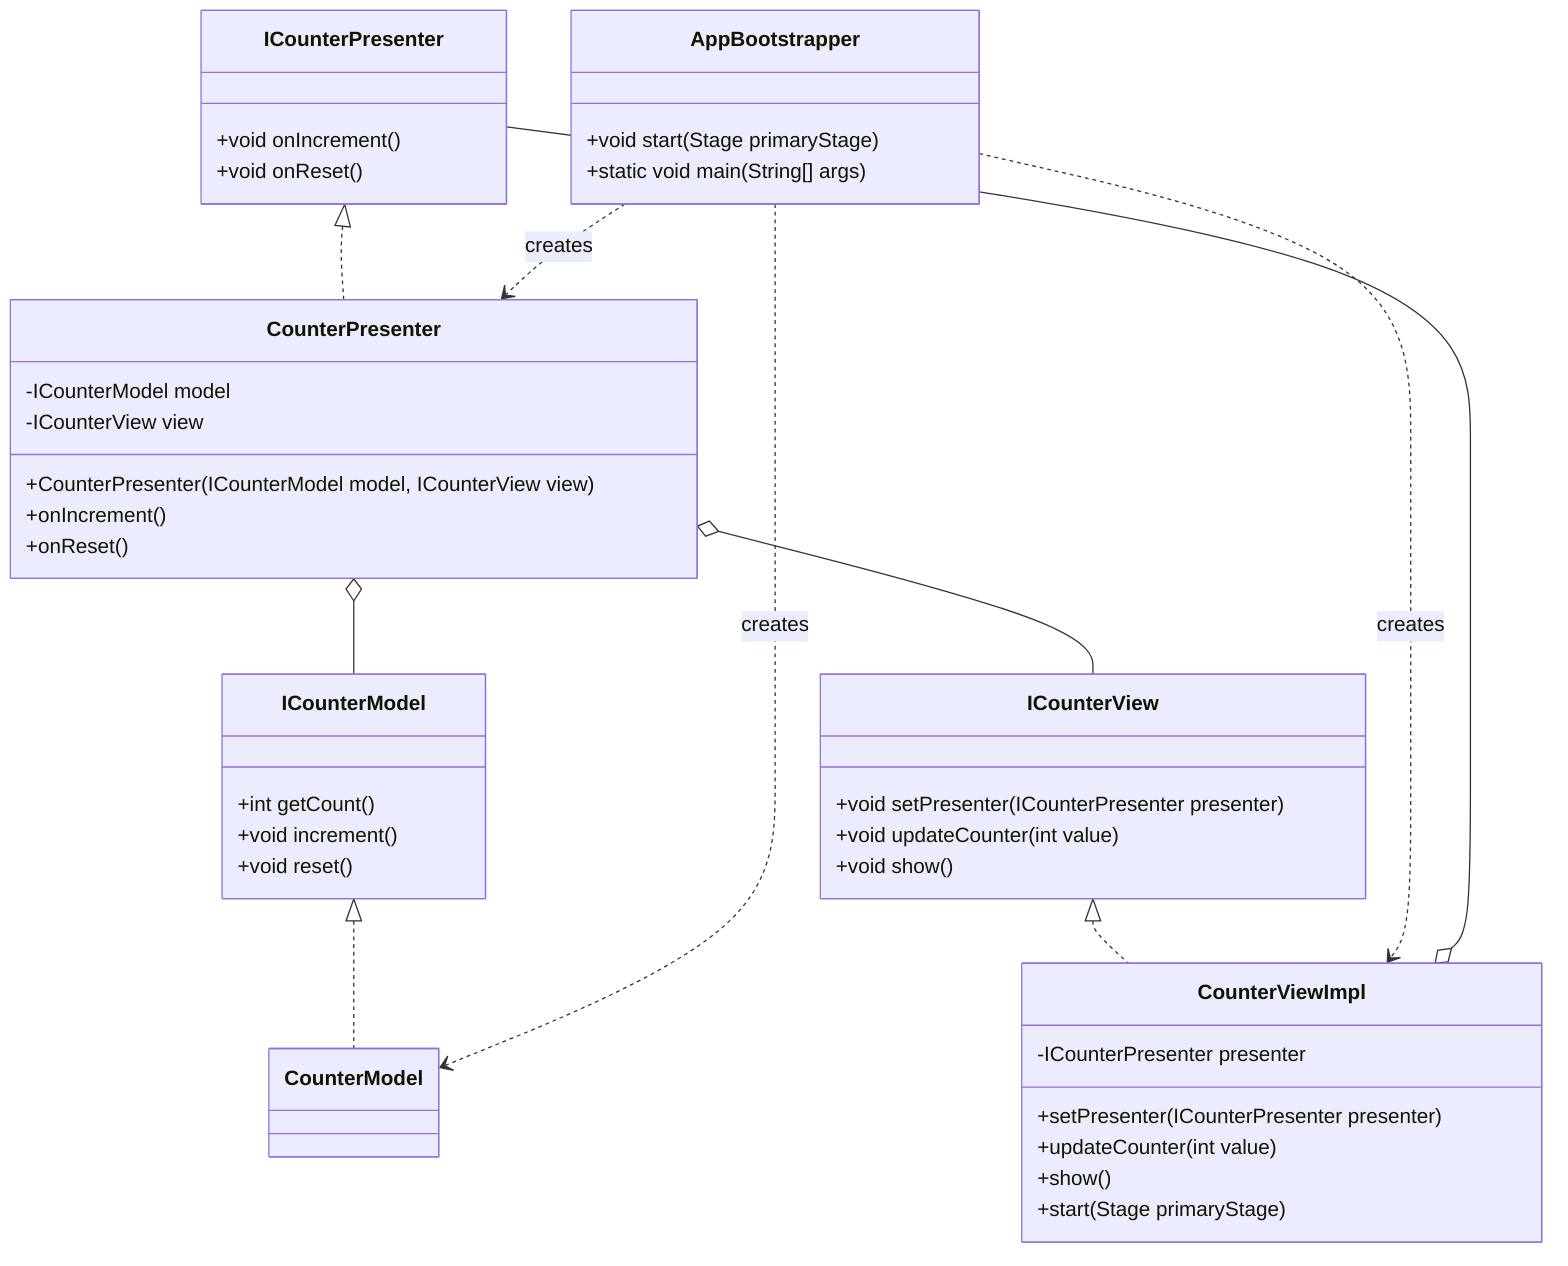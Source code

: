 classDiagram
    class ICounterModel {
        +int getCount()
        +void increment()
        +void reset()
    }
    class CounterModel
    ICounterModel <|.. CounterModel

    class ICounterPresenter {
        +void onIncrement()
        +void onReset()
    }
    class CounterPresenter {
        -ICounterModel model
        -ICounterView view
        +CounterPresenter(ICounterModel model, ICounterView view)
        +onIncrement()
        +onReset()
    }
    ICounterPresenter <|.. CounterPresenter

    class ICounterView {
        +void setPresenter(ICounterPresenter presenter)
        +void updateCounter(int value)
        +void show()
    }
    class CounterViewImpl {
        -ICounterPresenter presenter
        +setPresenter(ICounterPresenter presenter)
        +updateCounter(int value)
        +show()
        +start(Stage primaryStage)
    }
    ICounterView <|.. CounterViewImpl

    class AppBootstrapper {
        +void start(Stage primaryStage)
        +static void main(String[] args)
    }

    AppBootstrapper ..> CounterViewImpl : creates
    AppBootstrapper ..> CounterModel : creates
    AppBootstrapper ..> CounterPresenter : creates

    CounterPresenter o-- ICounterModel
    CounterPresenter o-- ICounterView
    CounterViewImpl o-- ICounterPresenter